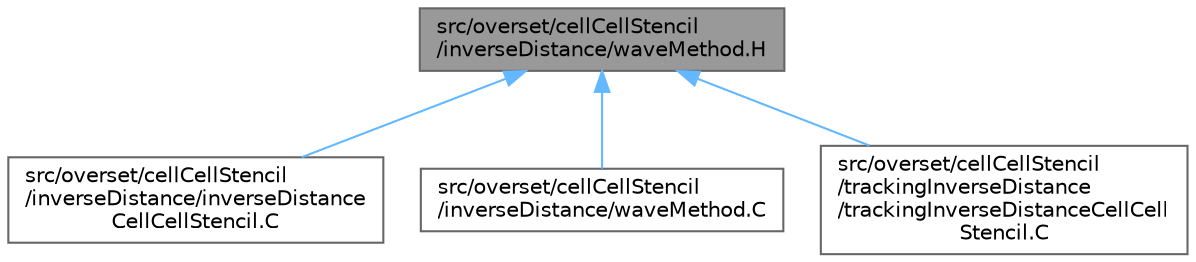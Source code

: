 digraph "src/overset/cellCellStencil/inverseDistance/waveMethod.H"
{
 // LATEX_PDF_SIZE
  bgcolor="transparent";
  edge [fontname=Helvetica,fontsize=10,labelfontname=Helvetica,labelfontsize=10];
  node [fontname=Helvetica,fontsize=10,shape=box,height=0.2,width=0.4];
  Node1 [id="Node000001",label="src/overset/cellCellStencil\l/inverseDistance/waveMethod.H",height=0.2,width=0.4,color="gray40", fillcolor="grey60", style="filled", fontcolor="black",tooltip=" "];
  Node1 -> Node2 [id="edge1_Node000001_Node000002",dir="back",color="steelblue1",style="solid",tooltip=" "];
  Node2 [id="Node000002",label="src/overset/cellCellStencil\l/inverseDistance/inverseDistance\lCellCellStencil.C",height=0.2,width=0.4,color="grey40", fillcolor="white", style="filled",URL="$inverseDistanceCellCellStencil_8C.html",tooltip=" "];
  Node1 -> Node3 [id="edge2_Node000001_Node000003",dir="back",color="steelblue1",style="solid",tooltip=" "];
  Node3 [id="Node000003",label="src/overset/cellCellStencil\l/inverseDistance/waveMethod.C",height=0.2,width=0.4,color="grey40", fillcolor="white", style="filled",URL="$waveMethod_8C.html",tooltip=" "];
  Node1 -> Node4 [id="edge3_Node000001_Node000004",dir="back",color="steelblue1",style="solid",tooltip=" "];
  Node4 [id="Node000004",label="src/overset/cellCellStencil\l/trackingInverseDistance\l/trackingInverseDistanceCellCell\lStencil.C",height=0.2,width=0.4,color="grey40", fillcolor="white", style="filled",URL="$trackingInverseDistanceCellCellStencil_8C.html",tooltip=" "];
}
